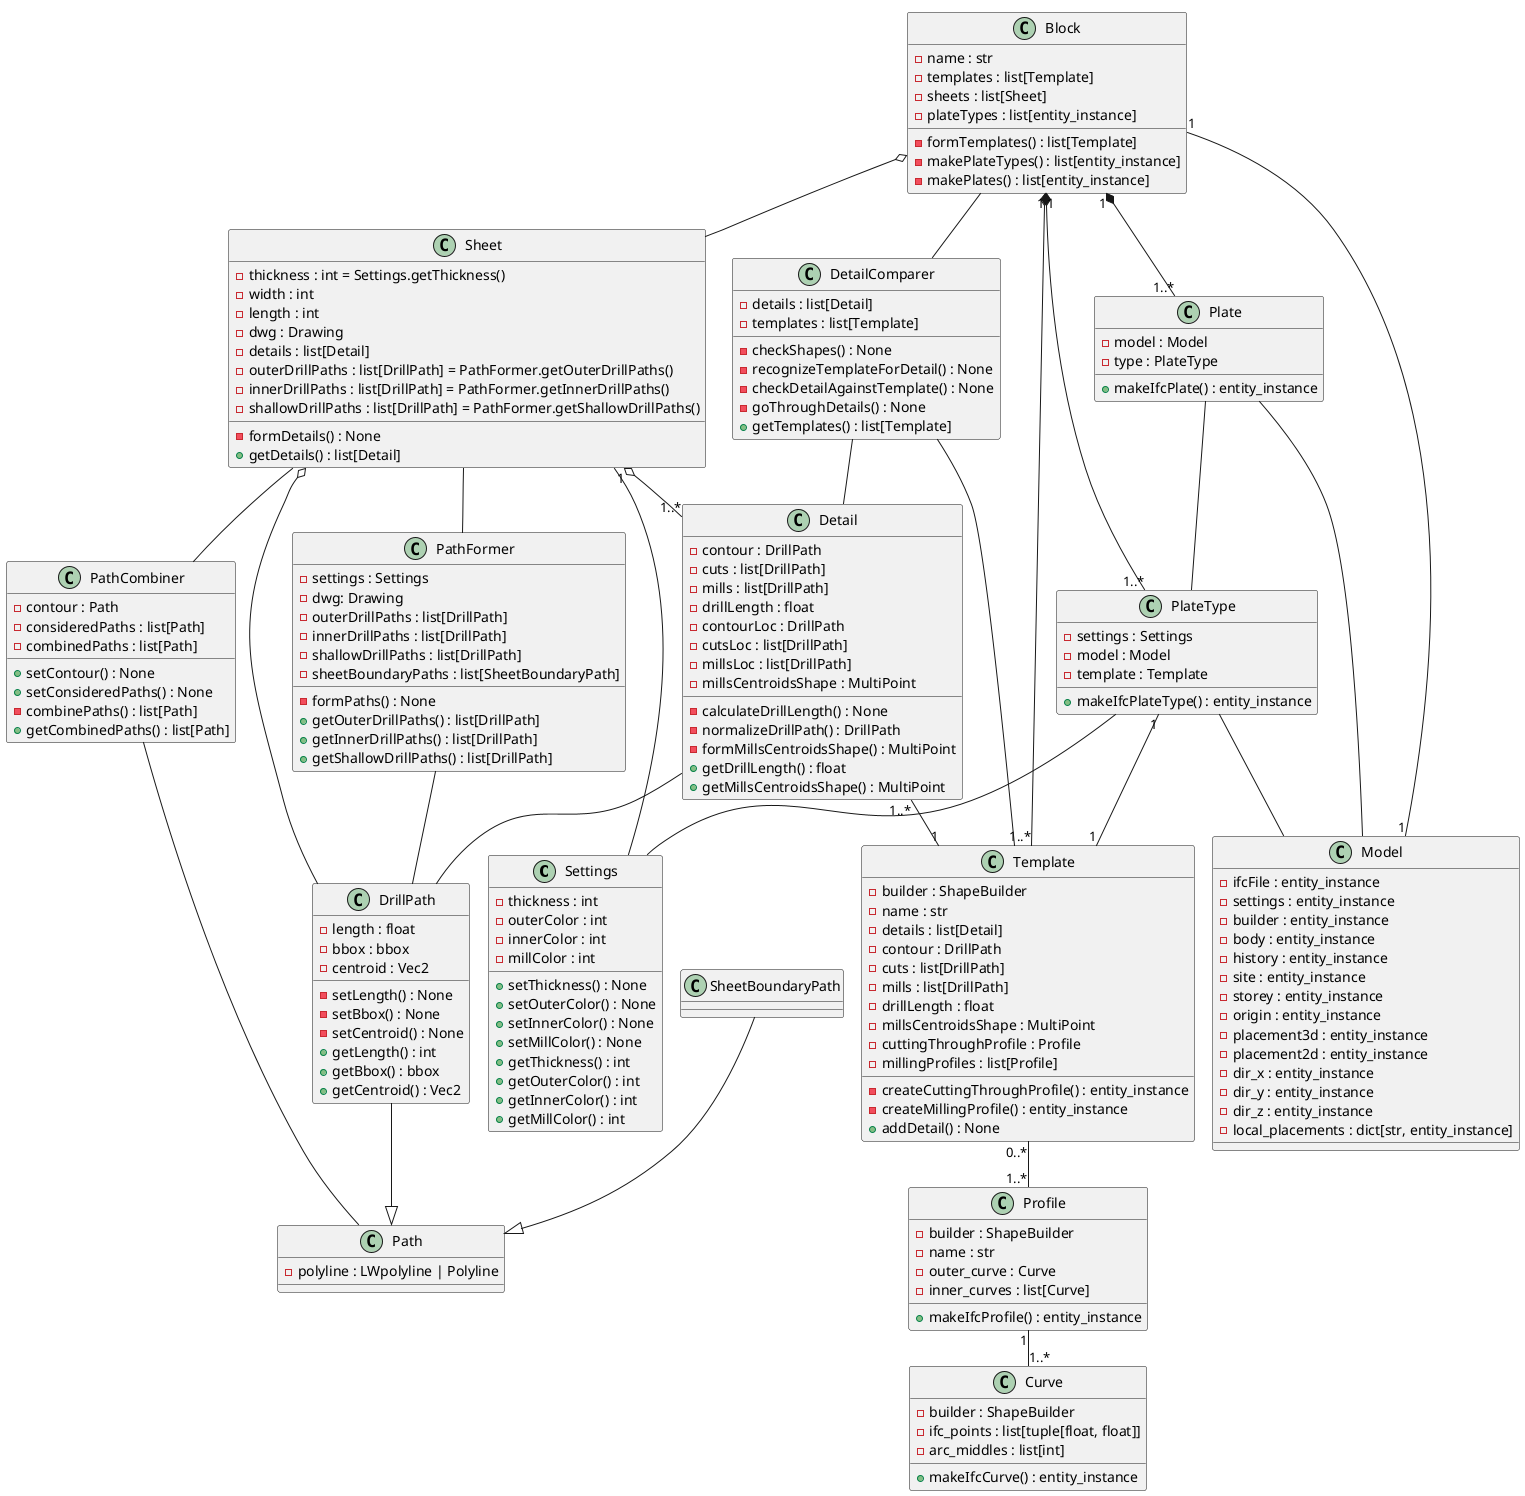 @startuml "Classes"
!pragma layout smetana


class Settings {
    -thickness : int
    -outerColor : int
    -innerColor : int
    -millColor : int
    +setThickness() : None
    +setOuterColor() : None
    +setInnerColor() : None
    +setMillColor() : None
    +getThickness() : int
    +getOuterColor() : int
    +getInnerColor() : int
    +getMillColor() : int
}

class Model {
    -ifcFile : entity_instance
    -settings : entity_instance
    -builder : entity_instance
    -body : entity_instance
    -history : entity_instance
    -site : entity_instance
    -storey : entity_instance
    -origin : entity_instance
    -placement3d : entity_instance
    -placement2d : entity_instance
    -dir_x : entity_instance
    -dir_y : entity_instance
    -dir_z : entity_instance
    -local_placements : dict[str, entity_instance]
}

class Block {
    -name : str
    -templates : list[Template]
    -sheets : list[Sheet]
    -plateTypes : list[entity_instance]
    -formTemplates() : list[Template]
    -makePlateTypes() : list[entity_instance]
    -makePlates() : list[entity_instance]
}
class Sheet {
    {field}-thickness : int = Settings.getThickness()
    -width : int
    -length : int
    -dwg : Drawing
    -details : list[Detail]
    {field}-outerDrillPaths : list[DrillPath] = PathFormer.getOuterDrillPaths()
    {field}-innerDrillPaths : list[DrillPath] = PathFormer.getInnerDrillPaths()
    {field}-shallowDrillPaths : list[DrillPath] = PathFormer.getShallowDrillPaths()
    -formDetails() : None
    +getDetails() : list[Detail]
}
class Detail {
    -contour : DrillPath
    -cuts : list[DrillPath]
    -mills : list[DrillPath]
    -drillLength : float
    -contourLoc : DrillPath
    -cutsLoc : list[DrillPath]
    -millsLoc : list[DrillPath]
    -millsCentroidsShape : MultiPoint
    -calculateDrillLength() : None
    -normalizeDrillPath() : DrillPath
    -formMillsCentroidsShape() : MultiPoint
    +getDrillLength() : float
    +getMillsCentroidsShape() : MultiPoint
}
class Template {
    -builder : ShapeBuilder
    -name : str
    -details : list[Detail]
    -contour : DrillPath
    -cuts : list[DrillPath]
    -mills : list[DrillPath]
    -drillLength : float
    -millsCentroidsShape : MultiPoint
    -cuttingThroughProfile : Profile
    -millingProfiles : list[Profile]
    -createCuttingThroughProfile() : entity_instance
    -createMillingProfile() : entity_instance
    +addDetail() : None
}
class Path {
    -polyline : LWpolyline | Polyline
}
class DrillPath {
    -length : float
    -bbox : bbox
    -centroid : Vec2
    -setLength() : None
    -setBbox() : None
    -setCentroid() : None
    +getLength() : int
    +getBbox() : bbox
    +getCentroid() : Vec2
}

class SheetBoundaryPath

' class OuterDrillPath {
'     {field}-color : int = Settings.getOuterColor()
' }
' class InnerDrillPath {
'     {field}-color : int = Settings.getInnerColor()
' }
' class ShallowDrillPath {
'     {field}-color : int = Settings.getMillColor()
' }
class PathFormer {
    -settings : Settings
    -dwg: Drawing
    -outerDrillPaths : list[DrillPath]
    -innerDrillPaths : list[DrillPath]
    -shallowDrillPaths : list[DrillPath]
    -sheetBoundaryPaths : list[SheetBoundaryPath]
    -formPaths() : None
    +getOuterDrillPaths() : list[DrillPath]
    +getInnerDrillPaths() : list[DrillPath]
    +getShallowDrillPaths() : list[DrillPath]
}
class PathCombiner {
    -contour : Path
    -consideredPaths : list[Path]
    -combinedPaths : list[Path]
    +setContour() : None
    +setConsideredPaths() : None
    -combinePaths() : list[Path]
    +getCombinedPaths() : list[Path]
}

class DetailComparer {
    -details : list[Detail]
    -templates : list[Template]
    -checkShapes() : None
    -recognizeTemplateForDetail() : None
    -checkDetailAgainstTemplate() : None
    -goThroughDetails() : None
    +getTemplates() : list[Template]
}

class Profile {
    -builder : ShapeBuilder
    -name : str
    -outer_curve : Curve
    -inner_curves : list[Curve]
    +makeIfcProfile() : entity_instance
}

class Curve {
    -builder : ShapeBuilder
    -ifc_points : list[tuple[float, float]]
    -arc_middles : list[int]
    +makeIfcCurve() : entity_instance
}

class PlateType {
    -settings : Settings
    -model : Model
    -template : Template
    +makeIfcPlateType() : entity_instance
}

class Plate {
    -model : Model
    -type : PlateType
    +makeIfcPlate() : entity_instance
}

' OuterDrillPath --|> DrillPath
' InnerDrillPath --|> DrillPath
' ShallowDrillPath --|> DrillPath

DrillPath --|> Path
SheetBoundaryPath --|> Path

Sheet::details "1" o-- "1..*" Detail
' Sheet::outerDrillPaths "1" o-- "1..*" OuterDrillPath
' Sheet::innerDrillPaths "1" o-- "0..*" InnerDrillPath
' Sheet::shallowDrillPaths "1" o-- "0..*" ShallowDrillPath
Sheet o-- DrillPath
Sheet -- PathFormer
Sheet -- PathCombiner
Sheet -- Settings

PathFormer -- DrillPath
PathCombiner -- Path

' Detail::contour "1" -- "1" OuterDrillPath
' Detail::cuts "1" -- "0..*" InnerDrillPath
' Detail::mills "1" -- "0..*" ShallowDrillPath
Detail -- DrillPath
Detail::template "1..*" -- "1" Template

Template "0..*" -- "1..*" Profile

Block -- DetailComparer
Block o-- Sheet
Block "1" *-- "1..*" Template
Block "1" *-- "1..*" PlateType
Block "1" *-- "1..*" Plate
Block::builder "1" -- "1" Model::builder

DetailComparer -- Detail
DetailComparer -- Template

Profile "1" -- "1..*" Curve

PlateType -- Settings
PlateType -- Model
PlateType "1" -- "1" Template

Plate -- Model
Plate -- PlateType

@enduml